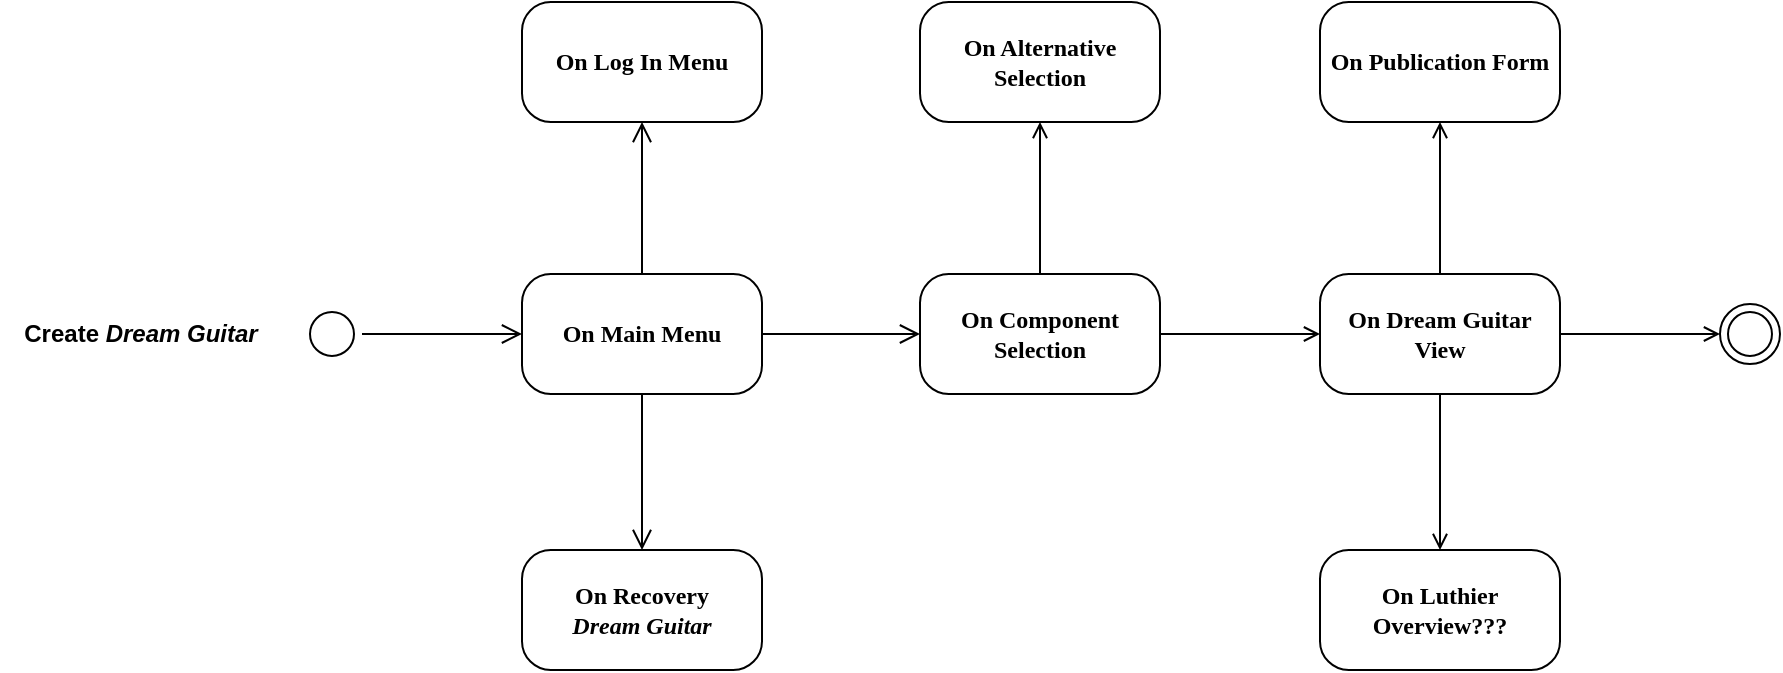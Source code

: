 <mxfile version="25.0.0">
  <diagram name="Page-1" id="58cdce13-f638-feb5-8d6f-7d28b1aa9fa0">
    <mxGraphModel dx="872" dy="435" grid="1" gridSize="10" guides="1" tooltips="1" connect="1" arrows="1" fold="1" page="1" pageScale="1" pageWidth="1100" pageHeight="850" background="none" math="0" shadow="0">
      <root>
        <mxCell id="0" />
        <mxCell id="1" parent="0" />
        <mxCell id="382b91b5511bd0f7-1" value="" style="ellipse;html=1;shape=startState;rounded=1;shadow=0;comic=0;labelBackgroundColor=none;fontFamily=Verdana;fontSize=12;align=center;direction=south;" parent="1" vertex="1">
          <mxGeometry x="181" y="181" width="30" height="30" as="geometry" />
        </mxCell>
        <mxCell id="382b91b5511bd0f7-6" value="&lt;b&gt;On Main Menu&lt;/b&gt;" style="rounded=1;whiteSpace=wrap;html=1;arcSize=24;shadow=0;comic=0;labelBackgroundColor=none;fontFamily=Verdana;fontSize=12;align=center;" parent="1" vertex="1">
          <mxGeometry x="291" y="166" width="120" height="60" as="geometry" />
        </mxCell>
        <mxCell id="2a3bc250acf0617d-9" style="edgeStyle=orthogonalEdgeStyle;html=1;labelBackgroundColor=none;endArrow=open;endSize=8;fontFamily=Verdana;fontSize=12;align=left;fontColor=default;" parent="1" source="382b91b5511bd0f7-1" target="382b91b5511bd0f7-6" edge="1">
          <mxGeometry relative="1" as="geometry" />
        </mxCell>
        <mxCell id="5QsQOhjldrLPA7mB9u9R-1" value="&lt;b&gt;On Recovery&lt;/b&gt;&lt;div&gt;&lt;b&gt;&lt;i&gt;Dream Guitar&lt;/i&gt;&lt;/b&gt;&lt;/div&gt;" style="rounded=1;whiteSpace=wrap;html=1;arcSize=24;shadow=0;comic=0;labelBackgroundColor=none;fontFamily=Verdana;fontSize=12;align=center;" vertex="1" parent="1">
          <mxGeometry x="291" y="304" width="120" height="60" as="geometry" />
        </mxCell>
        <mxCell id="5QsQOhjldrLPA7mB9u9R-2" style="edgeStyle=orthogonalEdgeStyle;html=1;labelBackgroundColor=none;endArrow=open;endSize=8;fontFamily=Verdana;fontSize=12;align=left;fontColor=default;exitX=0.5;exitY=1;exitDx=0;exitDy=0;" edge="1" parent="1" target="5QsQOhjldrLPA7mB9u9R-1" source="382b91b5511bd0f7-6">
          <mxGeometry relative="1" as="geometry">
            <mxPoint x="411" y="196" as="sourcePoint" />
          </mxGeometry>
        </mxCell>
        <mxCell id="5QsQOhjldrLPA7mB9u9R-3" value="&lt;b&gt;Create &lt;i style=&quot;&quot;&gt;Dream Guitar&lt;/i&gt;&lt;/b&gt;" style="text;html=1;align=center;verticalAlign=middle;resizable=0;points=[];autosize=1;strokeColor=none;fillColor=none;labelBackgroundColor=none;" vertex="1" parent="1">
          <mxGeometry x="30" y="181" width="140" height="30" as="geometry" />
        </mxCell>
        <mxCell id="5QsQOhjldrLPA7mB9u9R-4" value="&lt;b&gt;On Log In Menu&lt;/b&gt;" style="rounded=1;whiteSpace=wrap;html=1;arcSize=24;shadow=0;comic=0;labelBackgroundColor=none;fontFamily=Verdana;fontSize=12;align=center;" vertex="1" parent="1">
          <mxGeometry x="291" y="30" width="120" height="60" as="geometry" />
        </mxCell>
        <mxCell id="5QsQOhjldrLPA7mB9u9R-5" style="edgeStyle=orthogonalEdgeStyle;html=1;labelBackgroundColor=none;endArrow=open;endSize=8;fontFamily=Verdana;fontSize=12;align=left;fontColor=default;entryX=0.5;entryY=1;entryDx=0;entryDy=0;exitX=0.5;exitY=0;exitDx=0;exitDy=0;" edge="1" parent="1" source="382b91b5511bd0f7-6" target="5QsQOhjldrLPA7mB9u9R-4">
          <mxGeometry relative="1" as="geometry">
            <mxPoint x="421" y="206" as="sourcePoint" />
            <mxPoint x="501" y="206" as="targetPoint" />
          </mxGeometry>
        </mxCell>
        <mxCell id="5QsQOhjldrLPA7mB9u9R-24" style="edgeStyle=orthogonalEdgeStyle;rounded=0;orthogonalLoop=1;jettySize=auto;html=1;entryX=0.5;entryY=1;entryDx=0;entryDy=0;endArrow=open;endFill=0;labelBackgroundColor=none;fontColor=default;" edge="1" parent="1" source="5QsQOhjldrLPA7mB9u9R-6" target="5QsQOhjldrLPA7mB9u9R-8">
          <mxGeometry relative="1" as="geometry" />
        </mxCell>
        <mxCell id="5QsQOhjldrLPA7mB9u9R-27" style="edgeStyle=orthogonalEdgeStyle;rounded=0;orthogonalLoop=1;jettySize=auto;html=1;exitX=1;exitY=0.5;exitDx=0;exitDy=0;entryX=0;entryY=0.5;entryDx=0;entryDy=0;endArrow=open;endFill=0;labelBackgroundColor=none;fontColor=default;" edge="1" parent="1" source="5QsQOhjldrLPA7mB9u9R-6" target="5QsQOhjldrLPA7mB9u9R-15">
          <mxGeometry relative="1" as="geometry" />
        </mxCell>
        <mxCell id="5QsQOhjldrLPA7mB9u9R-6" value="&lt;b&gt;On Component Selection&lt;/b&gt;" style="rounded=1;whiteSpace=wrap;html=1;arcSize=24;shadow=0;comic=0;labelBackgroundColor=none;fontFamily=Verdana;fontSize=12;align=center;" vertex="1" parent="1">
          <mxGeometry x="490" y="166" width="120" height="60" as="geometry" />
        </mxCell>
        <mxCell id="5QsQOhjldrLPA7mB9u9R-8" value="&lt;b&gt;On Alternative Selection&lt;/b&gt;" style="rounded=1;whiteSpace=wrap;html=1;arcSize=24;shadow=0;comic=0;labelBackgroundColor=none;fontFamily=Verdana;fontSize=12;align=center;" vertex="1" parent="1">
          <mxGeometry x="490" y="30" width="120" height="60" as="geometry" />
        </mxCell>
        <mxCell id="5QsQOhjldrLPA7mB9u9R-25" style="edgeStyle=orthogonalEdgeStyle;rounded=0;orthogonalLoop=1;jettySize=auto;html=1;entryX=0.5;entryY=1;entryDx=0;entryDy=0;endArrow=open;endFill=0;labelBackgroundColor=none;fontColor=default;" edge="1" parent="1" source="5QsQOhjldrLPA7mB9u9R-15" target="5QsQOhjldrLPA7mB9u9R-18">
          <mxGeometry relative="1" as="geometry" />
        </mxCell>
        <mxCell id="5QsQOhjldrLPA7mB9u9R-26" style="edgeStyle=orthogonalEdgeStyle;rounded=0;orthogonalLoop=1;jettySize=auto;html=1;entryX=0.5;entryY=0;entryDx=0;entryDy=0;endArrow=open;endFill=0;labelBackgroundColor=none;fontColor=default;" edge="1" parent="1" source="5QsQOhjldrLPA7mB9u9R-15" target="5QsQOhjldrLPA7mB9u9R-20">
          <mxGeometry relative="1" as="geometry" />
        </mxCell>
        <mxCell id="5QsQOhjldrLPA7mB9u9R-15" value="&lt;b&gt;On Dream Guitar View&lt;/b&gt;" style="rounded=1;whiteSpace=wrap;html=1;arcSize=24;shadow=0;comic=0;labelBackgroundColor=none;fontFamily=Verdana;fontSize=12;align=center;" vertex="1" parent="1">
          <mxGeometry x="690" y="166" width="120" height="60" as="geometry" />
        </mxCell>
        <mxCell id="5QsQOhjldrLPA7mB9u9R-18" value="&lt;b&gt;On Publication Form&lt;/b&gt;" style="rounded=1;whiteSpace=wrap;html=1;arcSize=24;shadow=0;comic=0;labelBackgroundColor=none;fontFamily=Verdana;fontSize=12;align=center;" vertex="1" parent="1">
          <mxGeometry x="690" y="30" width="120" height="60" as="geometry" />
        </mxCell>
        <mxCell id="5QsQOhjldrLPA7mB9u9R-20" value="&lt;b&gt;On Luthier Overview???&lt;/b&gt;" style="rounded=1;whiteSpace=wrap;html=1;arcSize=24;shadow=0;comic=0;labelBackgroundColor=none;fontFamily=Verdana;fontSize=12;align=center;" vertex="1" parent="1">
          <mxGeometry x="690" y="304" width="120" height="60" as="geometry" />
        </mxCell>
        <mxCell id="5QsQOhjldrLPA7mB9u9R-22" style="edgeStyle=orthogonalEdgeStyle;html=1;labelBackgroundColor=none;endArrow=open;endSize=8;fontFamily=Verdana;fontSize=12;align=left;fontColor=default;exitX=1;exitY=0.5;exitDx=0;exitDy=0;entryX=0;entryY=0.5;entryDx=0;entryDy=0;" edge="1" parent="1" source="382b91b5511bd0f7-6" target="5QsQOhjldrLPA7mB9u9R-6">
          <mxGeometry relative="1" as="geometry">
            <mxPoint x="412" y="196" as="sourcePoint" />
            <mxPoint x="492" y="196" as="targetPoint" />
          </mxGeometry>
        </mxCell>
        <mxCell id="5QsQOhjldrLPA7mB9u9R-28" value="" style="ellipse;html=1;shape=endState;labelBackgroundColor=none;" vertex="1" parent="1">
          <mxGeometry x="890" y="181" width="30" height="30" as="geometry" />
        </mxCell>
        <mxCell id="5QsQOhjldrLPA7mB9u9R-29" style="edgeStyle=orthogonalEdgeStyle;rounded=0;orthogonalLoop=1;jettySize=auto;html=1;endArrow=open;endFill=0;exitX=1;exitY=0.5;exitDx=0;exitDy=0;labelBackgroundColor=none;fontColor=default;" edge="1" parent="1" source="5QsQOhjldrLPA7mB9u9R-15" target="5QsQOhjldrLPA7mB9u9R-28">
          <mxGeometry relative="1" as="geometry">
            <mxPoint x="811" y="196" as="sourcePoint" />
            <mxPoint x="891" y="196" as="targetPoint" />
          </mxGeometry>
        </mxCell>
      </root>
    </mxGraphModel>
  </diagram>
</mxfile>
